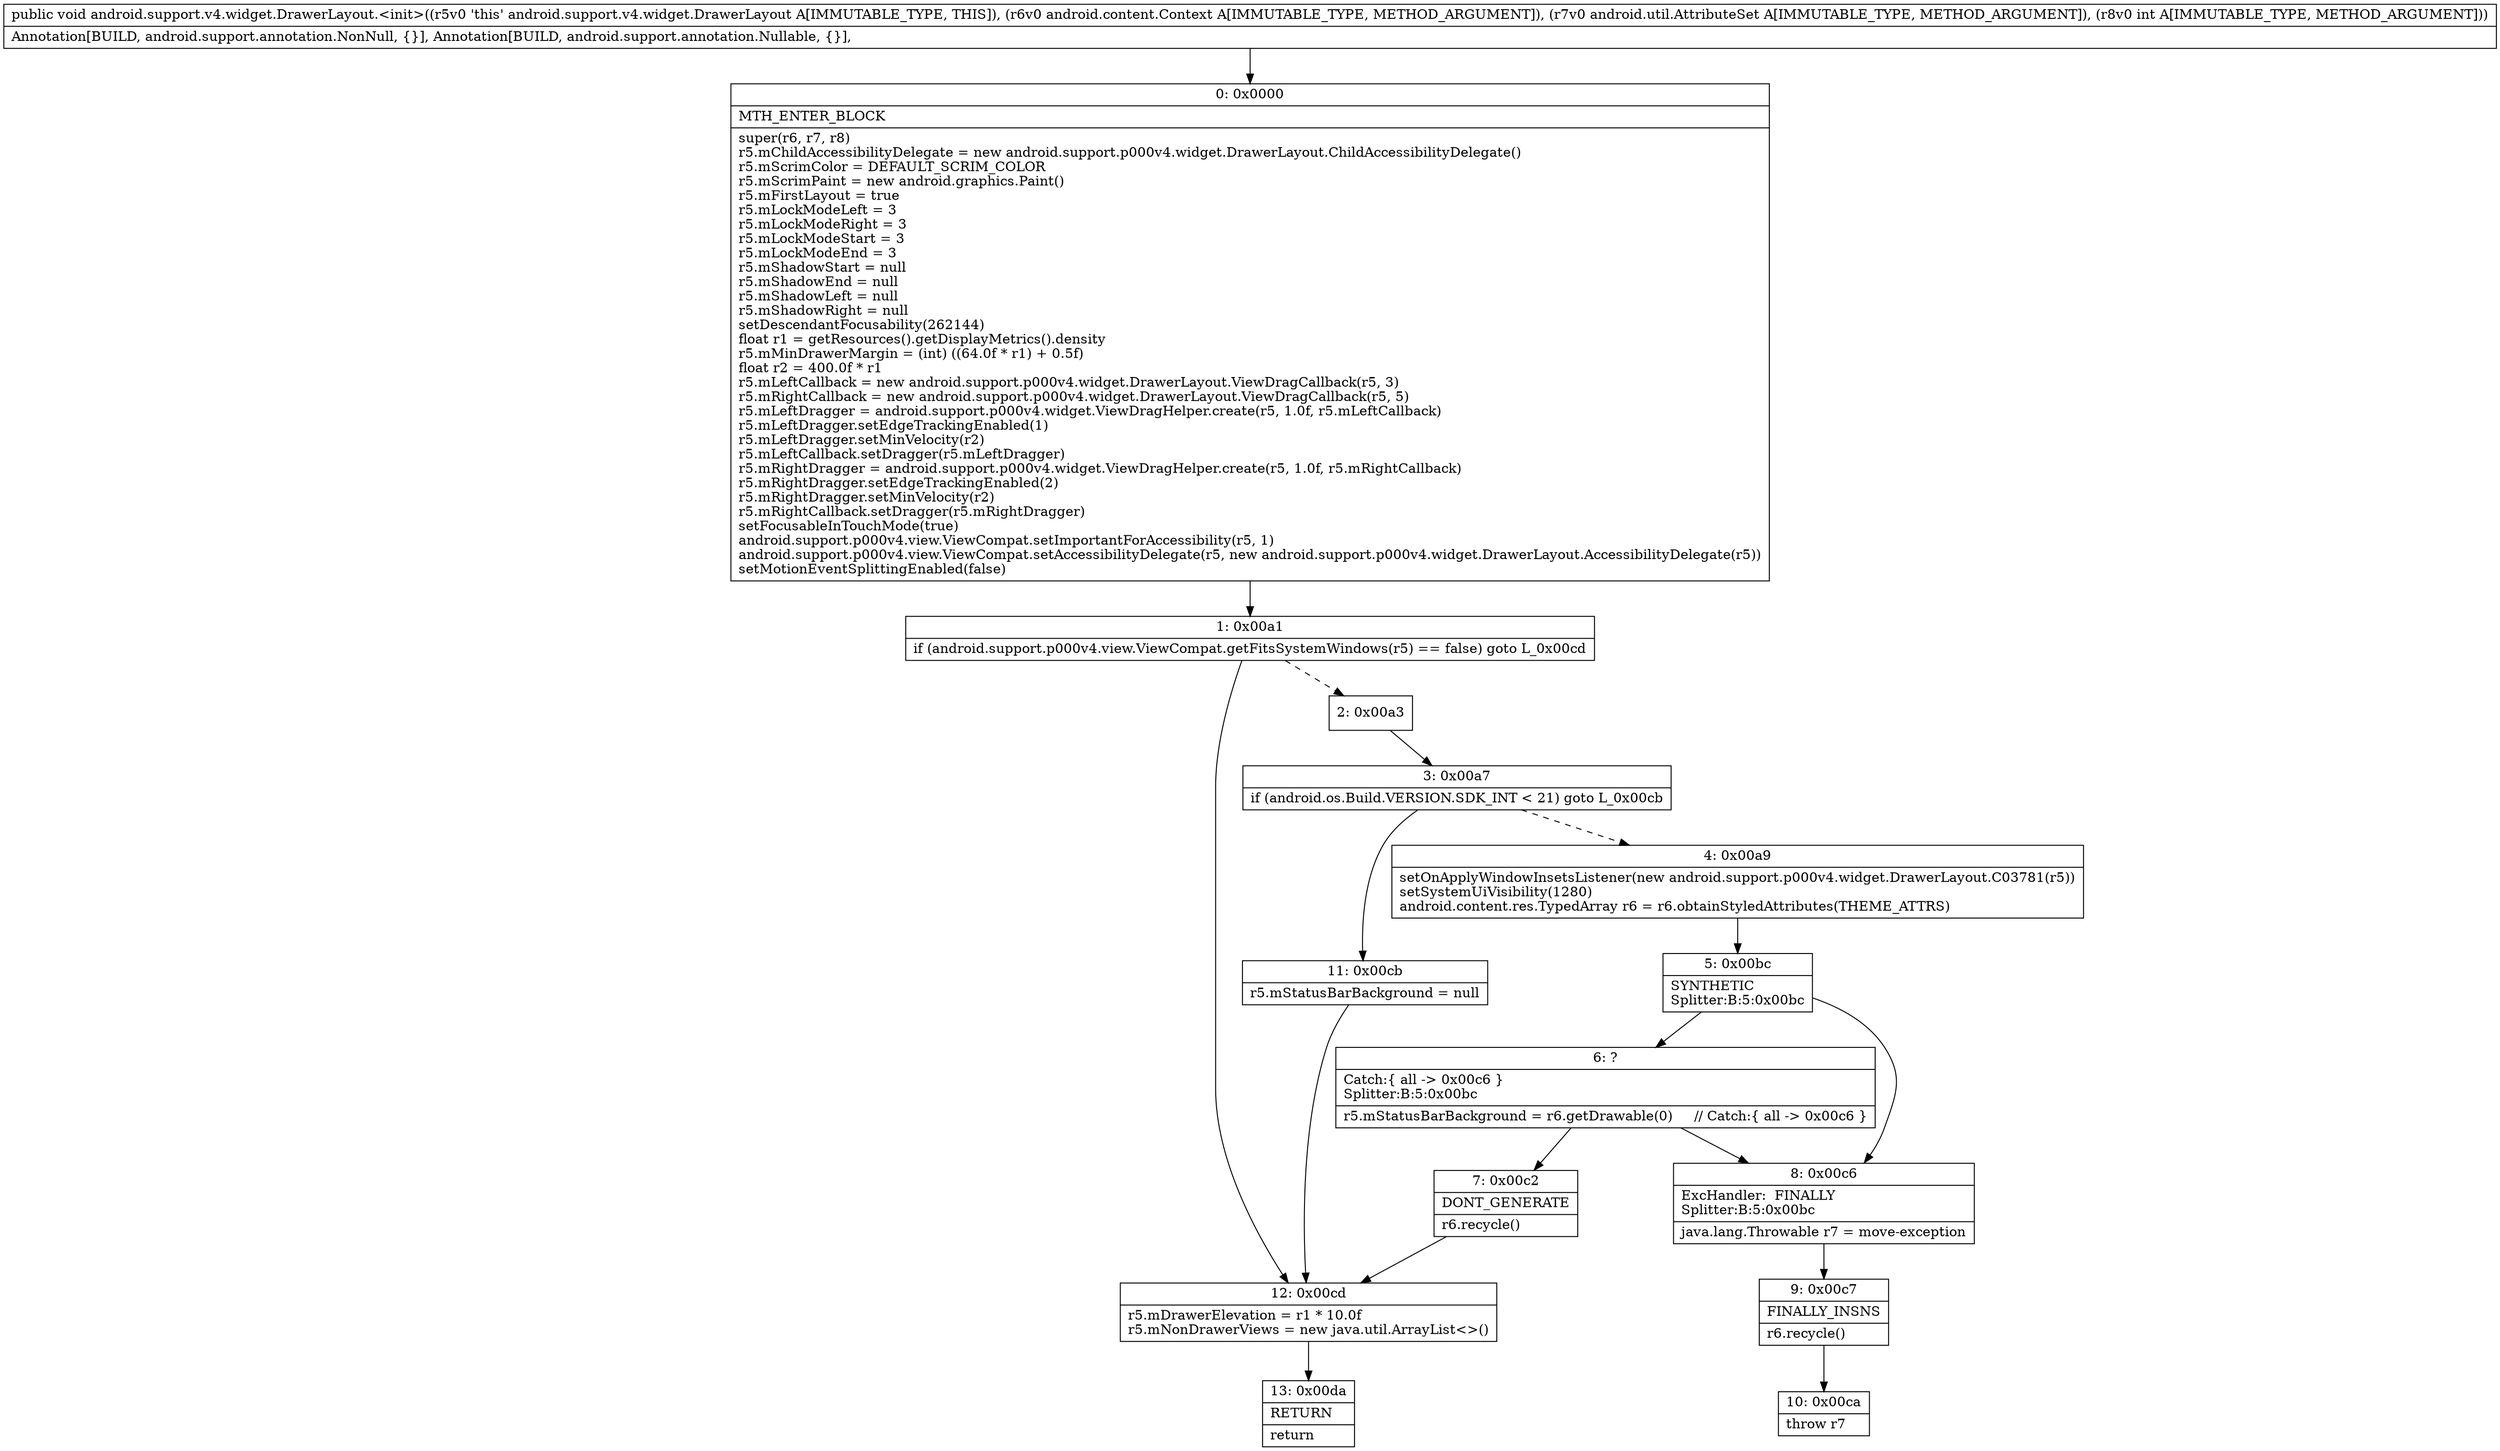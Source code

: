 digraph "CFG forandroid.support.v4.widget.DrawerLayout.\<init\>(Landroid\/content\/Context;Landroid\/util\/AttributeSet;I)V" {
Node_0 [shape=record,label="{0\:\ 0x0000|MTH_ENTER_BLOCK\l|super(r6, r7, r8)\lr5.mChildAccessibilityDelegate = new android.support.p000v4.widget.DrawerLayout.ChildAccessibilityDelegate()\lr5.mScrimColor = DEFAULT_SCRIM_COLOR\lr5.mScrimPaint = new android.graphics.Paint()\lr5.mFirstLayout = true\lr5.mLockModeLeft = 3\lr5.mLockModeRight = 3\lr5.mLockModeStart = 3\lr5.mLockModeEnd = 3\lr5.mShadowStart = null\lr5.mShadowEnd = null\lr5.mShadowLeft = null\lr5.mShadowRight = null\lsetDescendantFocusability(262144)\lfloat r1 = getResources().getDisplayMetrics().density\lr5.mMinDrawerMargin = (int) ((64.0f * r1) + 0.5f)\lfloat r2 = 400.0f * r1\lr5.mLeftCallback = new android.support.p000v4.widget.DrawerLayout.ViewDragCallback(r5, 3)\lr5.mRightCallback = new android.support.p000v4.widget.DrawerLayout.ViewDragCallback(r5, 5)\lr5.mLeftDragger = android.support.p000v4.widget.ViewDragHelper.create(r5, 1.0f, r5.mLeftCallback)\lr5.mLeftDragger.setEdgeTrackingEnabled(1)\lr5.mLeftDragger.setMinVelocity(r2)\lr5.mLeftCallback.setDragger(r5.mLeftDragger)\lr5.mRightDragger = android.support.p000v4.widget.ViewDragHelper.create(r5, 1.0f, r5.mRightCallback)\lr5.mRightDragger.setEdgeTrackingEnabled(2)\lr5.mRightDragger.setMinVelocity(r2)\lr5.mRightCallback.setDragger(r5.mRightDragger)\lsetFocusableInTouchMode(true)\landroid.support.p000v4.view.ViewCompat.setImportantForAccessibility(r5, 1)\landroid.support.p000v4.view.ViewCompat.setAccessibilityDelegate(r5, new android.support.p000v4.widget.DrawerLayout.AccessibilityDelegate(r5))\lsetMotionEventSplittingEnabled(false)\l}"];
Node_1 [shape=record,label="{1\:\ 0x00a1|if (android.support.p000v4.view.ViewCompat.getFitsSystemWindows(r5) == false) goto L_0x00cd\l}"];
Node_2 [shape=record,label="{2\:\ 0x00a3}"];
Node_3 [shape=record,label="{3\:\ 0x00a7|if (android.os.Build.VERSION.SDK_INT \< 21) goto L_0x00cb\l}"];
Node_4 [shape=record,label="{4\:\ 0x00a9|setOnApplyWindowInsetsListener(new android.support.p000v4.widget.DrawerLayout.C03781(r5))\lsetSystemUiVisibility(1280)\landroid.content.res.TypedArray r6 = r6.obtainStyledAttributes(THEME_ATTRS)\l}"];
Node_5 [shape=record,label="{5\:\ 0x00bc|SYNTHETIC\lSplitter:B:5:0x00bc\l}"];
Node_6 [shape=record,label="{6\:\ ?|Catch:\{ all \-\> 0x00c6 \}\lSplitter:B:5:0x00bc\l|r5.mStatusBarBackground = r6.getDrawable(0)     \/\/ Catch:\{ all \-\> 0x00c6 \}\l}"];
Node_7 [shape=record,label="{7\:\ 0x00c2|DONT_GENERATE\l|r6.recycle()\l}"];
Node_8 [shape=record,label="{8\:\ 0x00c6|ExcHandler:  FINALLY\lSplitter:B:5:0x00bc\l|java.lang.Throwable r7 = move\-exception\l}"];
Node_9 [shape=record,label="{9\:\ 0x00c7|FINALLY_INSNS\l|r6.recycle()\l}"];
Node_10 [shape=record,label="{10\:\ 0x00ca|throw r7\l}"];
Node_11 [shape=record,label="{11\:\ 0x00cb|r5.mStatusBarBackground = null\l}"];
Node_12 [shape=record,label="{12\:\ 0x00cd|r5.mDrawerElevation = r1 * 10.0f\lr5.mNonDrawerViews = new java.util.ArrayList\<\>()\l}"];
Node_13 [shape=record,label="{13\:\ 0x00da|RETURN\l|return\l}"];
MethodNode[shape=record,label="{public void android.support.v4.widget.DrawerLayout.\<init\>((r5v0 'this' android.support.v4.widget.DrawerLayout A[IMMUTABLE_TYPE, THIS]), (r6v0 android.content.Context A[IMMUTABLE_TYPE, METHOD_ARGUMENT]), (r7v0 android.util.AttributeSet A[IMMUTABLE_TYPE, METHOD_ARGUMENT]), (r8v0 int A[IMMUTABLE_TYPE, METHOD_ARGUMENT]))  | Annotation[BUILD, android.support.annotation.NonNull, \{\}], Annotation[BUILD, android.support.annotation.Nullable, \{\}], \l}"];
MethodNode -> Node_0;
Node_0 -> Node_1;
Node_1 -> Node_2[style=dashed];
Node_1 -> Node_12;
Node_2 -> Node_3;
Node_3 -> Node_4[style=dashed];
Node_3 -> Node_11;
Node_4 -> Node_5;
Node_5 -> Node_6;
Node_5 -> Node_8;
Node_6 -> Node_7;
Node_6 -> Node_8;
Node_7 -> Node_12;
Node_8 -> Node_9;
Node_9 -> Node_10;
Node_11 -> Node_12;
Node_12 -> Node_13;
}

